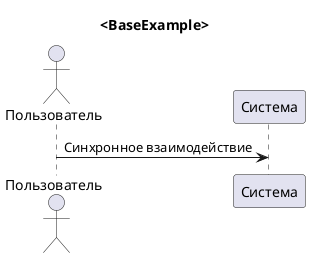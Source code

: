 @startuml <BaseExample>

title <BaseExample>

'__ АКТОРЫ __
actor "Пользователь" as User
participant "Система" as System


'__ ВЗАИМОДЕЙСТВИЕ __
User -> System: Синхронное взаимодействие


@enduml